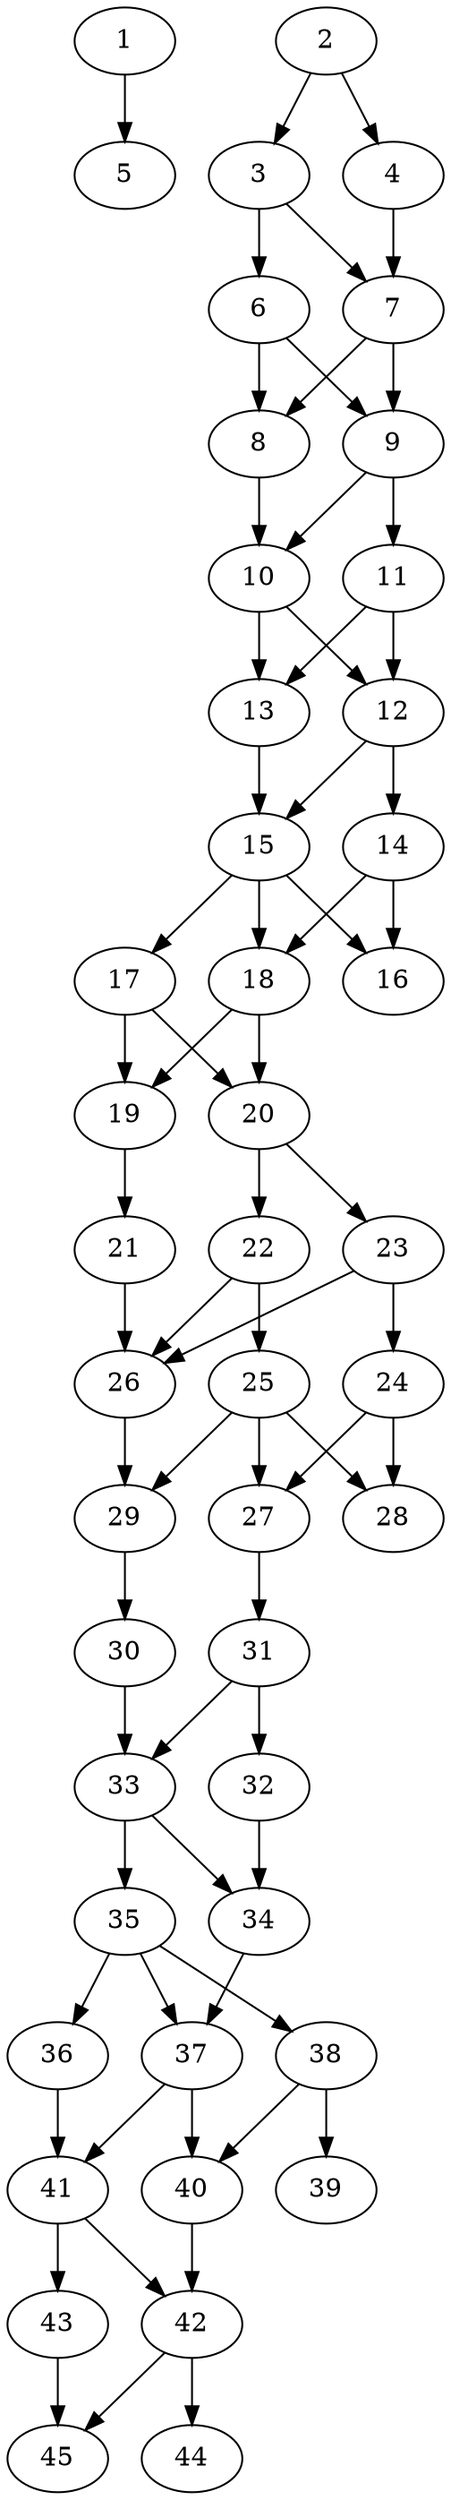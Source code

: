 // DAG automatically generated by daggen at Thu Oct  3 14:07:25 2019
// ./daggen --dot -n 45 --ccr 0.3 --fat 0.3 --regular 0.9 --density 0.7 --mindata 5242880 --maxdata 52428800 
digraph G {
  1 [size="149678080", alpha="0.09", expect_size="44903424"] 
  1 -> 5 [size ="44903424"]
  2 [size="174407680", alpha="0.03", expect_size="52322304"] 
  2 -> 3 [size ="52322304"]
  2 -> 4 [size ="52322304"]
  3 [size="26446507", alpha="0.18", expect_size="7933952"] 
  3 -> 6 [size ="7933952"]
  3 -> 7 [size ="7933952"]
  4 [size="20944213", alpha="0.00", expect_size="6283264"] 
  4 -> 7 [size ="6283264"]
  5 [size="56808107", alpha="0.01", expect_size="17042432"] 
  6 [size="105018027", alpha="0.07", expect_size="31505408"] 
  6 -> 8 [size ="31505408"]
  6 -> 9 [size ="31505408"]
  7 [size="135191893", alpha="0.07", expect_size="40557568"] 
  7 -> 8 [size ="40557568"]
  7 -> 9 [size ="40557568"]
  8 [size="99474773", alpha="0.05", expect_size="29842432"] 
  8 -> 10 [size ="29842432"]
  9 [size="104359253", alpha="0.07", expect_size="31307776"] 
  9 -> 10 [size ="31307776"]
  9 -> 11 [size ="31307776"]
  10 [size="71048533", alpha="0.09", expect_size="21314560"] 
  10 -> 12 [size ="21314560"]
  10 -> 13 [size ="21314560"]
  11 [size="83855360", alpha="0.05", expect_size="25156608"] 
  11 -> 12 [size ="25156608"]
  11 -> 13 [size ="25156608"]
  12 [size="156890453", alpha="0.15", expect_size="47067136"] 
  12 -> 14 [size ="47067136"]
  12 -> 15 [size ="47067136"]
  13 [size="26279253", alpha="0.11", expect_size="7883776"] 
  13 -> 15 [size ="7883776"]
  14 [size="166536533", alpha="0.02", expect_size="49960960"] 
  14 -> 16 [size ="49960960"]
  14 -> 18 [size ="49960960"]
  15 [size="170369707", alpha="0.04", expect_size="51110912"] 
  15 -> 16 [size ="51110912"]
  15 -> 17 [size ="51110912"]
  15 -> 18 [size ="51110912"]
  16 [size="18186240", alpha="0.08", expect_size="5455872"] 
  17 [size="70184960", alpha="0.04", expect_size="21055488"] 
  17 -> 19 [size ="21055488"]
  17 -> 20 [size ="21055488"]
  18 [size="124897280", alpha="0.16", expect_size="37469184"] 
  18 -> 19 [size ="37469184"]
  18 -> 20 [size ="37469184"]
  19 [size="166359040", alpha="0.16", expect_size="49907712"] 
  19 -> 21 [size ="49907712"]
  20 [size="60712960", alpha="0.15", expect_size="18213888"] 
  20 -> 22 [size ="18213888"]
  20 -> 23 [size ="18213888"]
  21 [size="128488107", alpha="0.12", expect_size="38546432"] 
  21 -> 26 [size ="38546432"]
  22 [size="167485440", alpha="0.08", expect_size="50245632"] 
  22 -> 25 [size ="50245632"]
  22 -> 26 [size ="50245632"]
  23 [size="128000000", alpha="0.05", expect_size="38400000"] 
  23 -> 24 [size ="38400000"]
  23 -> 26 [size ="38400000"]
  24 [size="59398827", alpha="0.03", expect_size="17819648"] 
  24 -> 27 [size ="17819648"]
  24 -> 28 [size ="17819648"]
  25 [size="76598613", alpha="0.05", expect_size="22979584"] 
  25 -> 27 [size ="22979584"]
  25 -> 28 [size ="22979584"]
  25 -> 29 [size ="22979584"]
  26 [size="111162027", alpha="0.19", expect_size="33348608"] 
  26 -> 29 [size ="33348608"]
  27 [size="171806720", alpha="0.08", expect_size="51542016"] 
  27 -> 31 [size ="51542016"]
  28 [size="45571413", alpha="0.07", expect_size="13671424"] 
  29 [size="17544533", alpha="0.17", expect_size="5263360"] 
  29 -> 30 [size ="5263360"]
  30 [size="144469333", alpha="0.14", expect_size="43340800"] 
  30 -> 33 [size ="43340800"]
  31 [size="108673707", alpha="0.20", expect_size="32602112"] 
  31 -> 32 [size ="32602112"]
  31 -> 33 [size ="32602112"]
  32 [size="42356053", alpha="0.03", expect_size="12706816"] 
  32 -> 34 [size ="12706816"]
  33 [size="102454613", alpha="0.07", expect_size="30736384"] 
  33 -> 34 [size ="30736384"]
  33 -> 35 [size ="30736384"]
  34 [size="140653227", alpha="0.11", expect_size="42195968"] 
  34 -> 37 [size ="42195968"]
  35 [size="160423253", alpha="0.13", expect_size="48126976"] 
  35 -> 36 [size ="48126976"]
  35 -> 37 [size ="48126976"]
  35 -> 38 [size ="48126976"]
  36 [size="43803307", alpha="0.16", expect_size="13140992"] 
  36 -> 41 [size ="13140992"]
  37 [size="35631787", alpha="0.06", expect_size="10689536"] 
  37 -> 40 [size ="10689536"]
  37 -> 41 [size ="10689536"]
  38 [size="96334507", alpha="0.09", expect_size="28900352"] 
  38 -> 39 [size ="28900352"]
  38 -> 40 [size ="28900352"]
  39 [size="150626987", alpha="0.11", expect_size="45188096"] 
  40 [size="128105813", alpha="0.18", expect_size="38431744"] 
  40 -> 42 [size ="38431744"]
  41 [size="82343253", alpha="0.00", expect_size="24702976"] 
  41 -> 42 [size ="24702976"]
  41 -> 43 [size ="24702976"]
  42 [size="79725227", alpha="0.01", expect_size="23917568"] 
  42 -> 44 [size ="23917568"]
  42 -> 45 [size ="23917568"]
  43 [size="102376107", alpha="0.16", expect_size="30712832"] 
  43 -> 45 [size ="30712832"]
  44 [size="159102293", alpha="0.16", expect_size="47730688"] 
  45 [size="84398080", alpha="0.04", expect_size="25319424"] 
}
